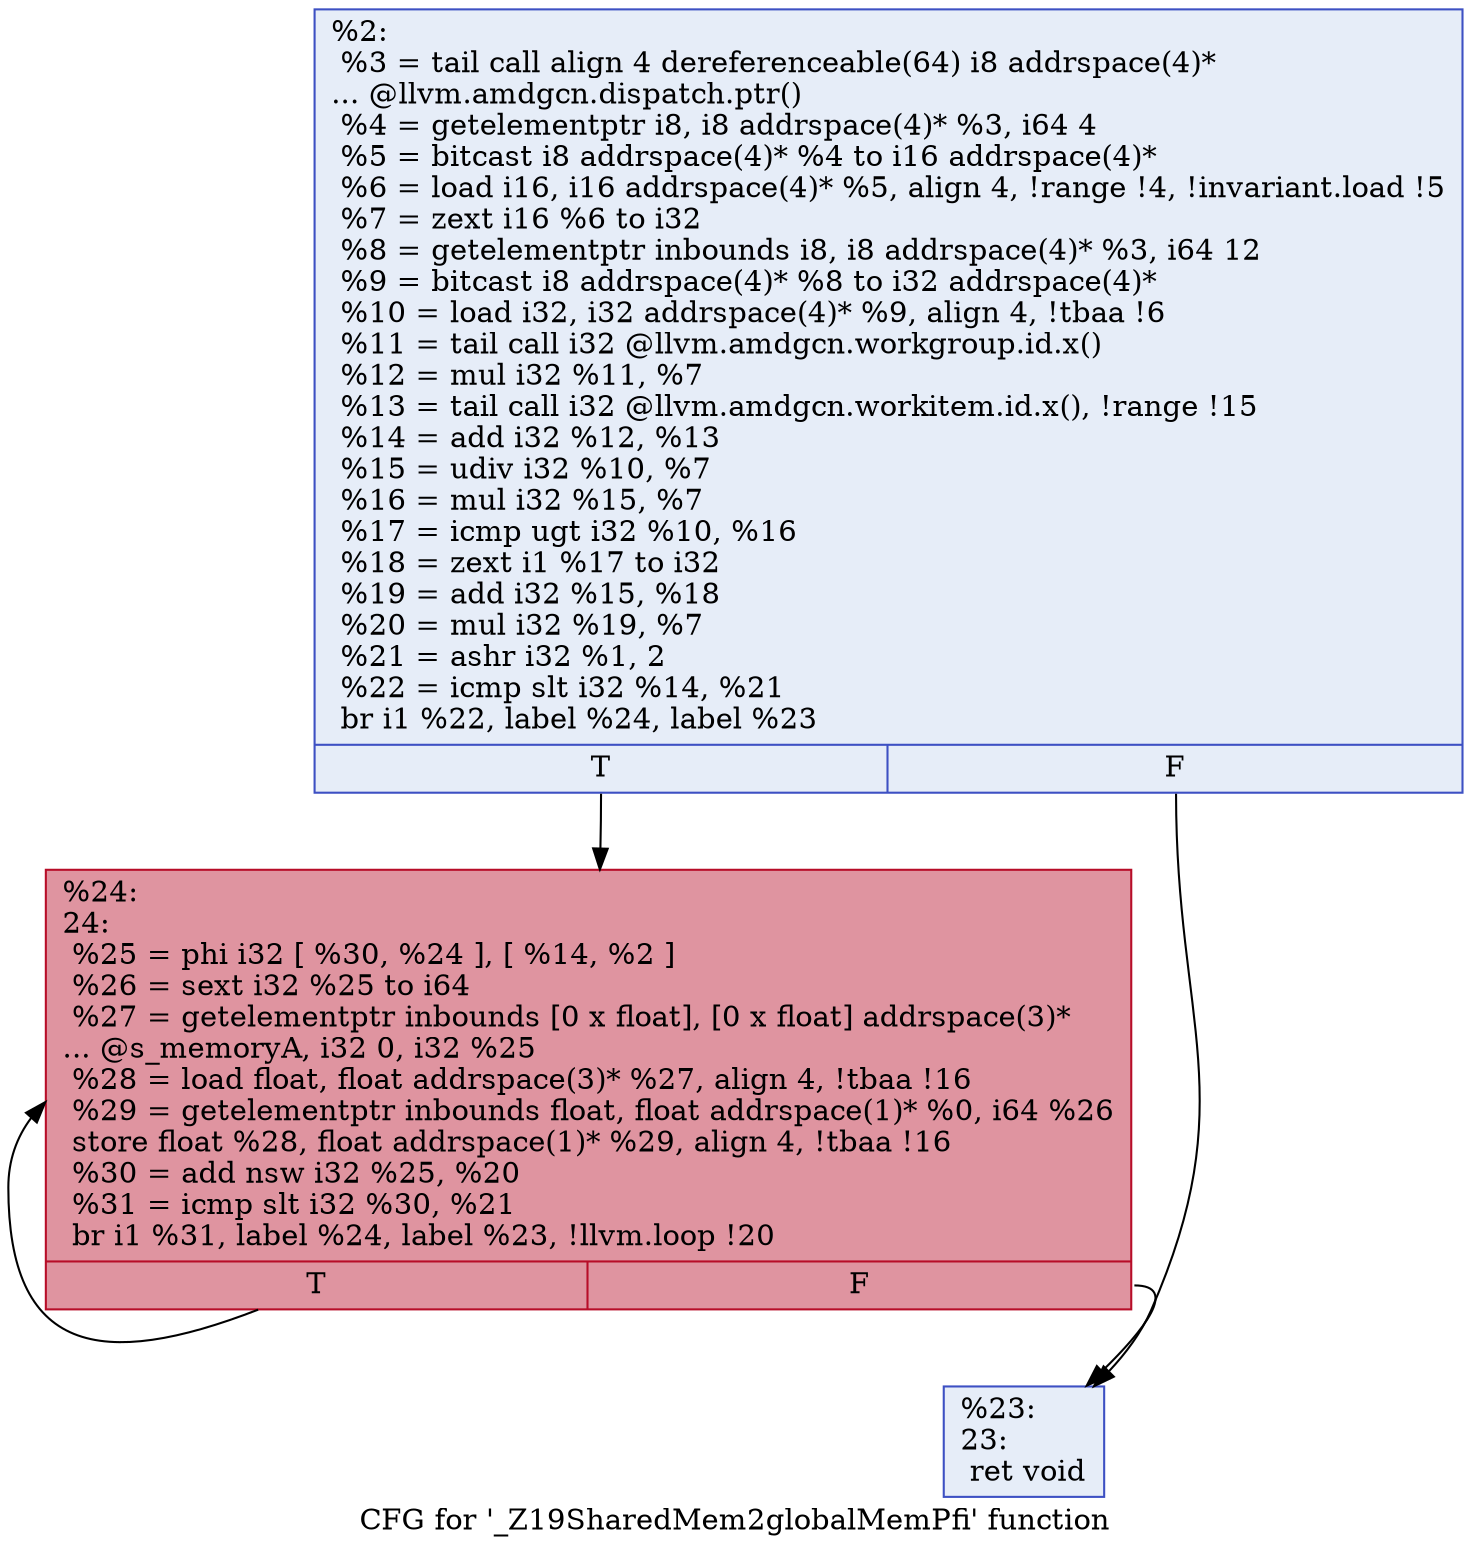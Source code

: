 digraph "CFG for '_Z19SharedMem2globalMemPfi' function" {
	label="CFG for '_Z19SharedMem2globalMemPfi' function";

	Node0x5eeba30 [shape=record,color="#3d50c3ff", style=filled, fillcolor="#c7d7f070",label="{%2:\l  %3 = tail call align 4 dereferenceable(64) i8 addrspace(4)*\l... @llvm.amdgcn.dispatch.ptr()\l  %4 = getelementptr i8, i8 addrspace(4)* %3, i64 4\l  %5 = bitcast i8 addrspace(4)* %4 to i16 addrspace(4)*\l  %6 = load i16, i16 addrspace(4)* %5, align 4, !range !4, !invariant.load !5\l  %7 = zext i16 %6 to i32\l  %8 = getelementptr inbounds i8, i8 addrspace(4)* %3, i64 12\l  %9 = bitcast i8 addrspace(4)* %8 to i32 addrspace(4)*\l  %10 = load i32, i32 addrspace(4)* %9, align 4, !tbaa !6\l  %11 = tail call i32 @llvm.amdgcn.workgroup.id.x()\l  %12 = mul i32 %11, %7\l  %13 = tail call i32 @llvm.amdgcn.workitem.id.x(), !range !15\l  %14 = add i32 %12, %13\l  %15 = udiv i32 %10, %7\l  %16 = mul i32 %15, %7\l  %17 = icmp ugt i32 %10, %16\l  %18 = zext i1 %17 to i32\l  %19 = add i32 %15, %18\l  %20 = mul i32 %19, %7\l  %21 = ashr i32 %1, 2\l  %22 = icmp slt i32 %14, %21\l  br i1 %22, label %24, label %23\l|{<s0>T|<s1>F}}"];
	Node0x5eeba30:s0 -> Node0x5eee0a0;
	Node0x5eeba30:s1 -> Node0x5eee130;
	Node0x5eee130 [shape=record,color="#3d50c3ff", style=filled, fillcolor="#c7d7f070",label="{%23:\l23:                                               \l  ret void\l}"];
	Node0x5eee0a0 [shape=record,color="#b70d28ff", style=filled, fillcolor="#b70d2870",label="{%24:\l24:                                               \l  %25 = phi i32 [ %30, %24 ], [ %14, %2 ]\l  %26 = sext i32 %25 to i64\l  %27 = getelementptr inbounds [0 x float], [0 x float] addrspace(3)*\l... @s_memoryA, i32 0, i32 %25\l  %28 = load float, float addrspace(3)* %27, align 4, !tbaa !16\l  %29 = getelementptr inbounds float, float addrspace(1)* %0, i64 %26\l  store float %28, float addrspace(1)* %29, align 4, !tbaa !16\l  %30 = add nsw i32 %25, %20\l  %31 = icmp slt i32 %30, %21\l  br i1 %31, label %24, label %23, !llvm.loop !20\l|{<s0>T|<s1>F}}"];
	Node0x5eee0a0:s0 -> Node0x5eee0a0;
	Node0x5eee0a0:s1 -> Node0x5eee130;
}
